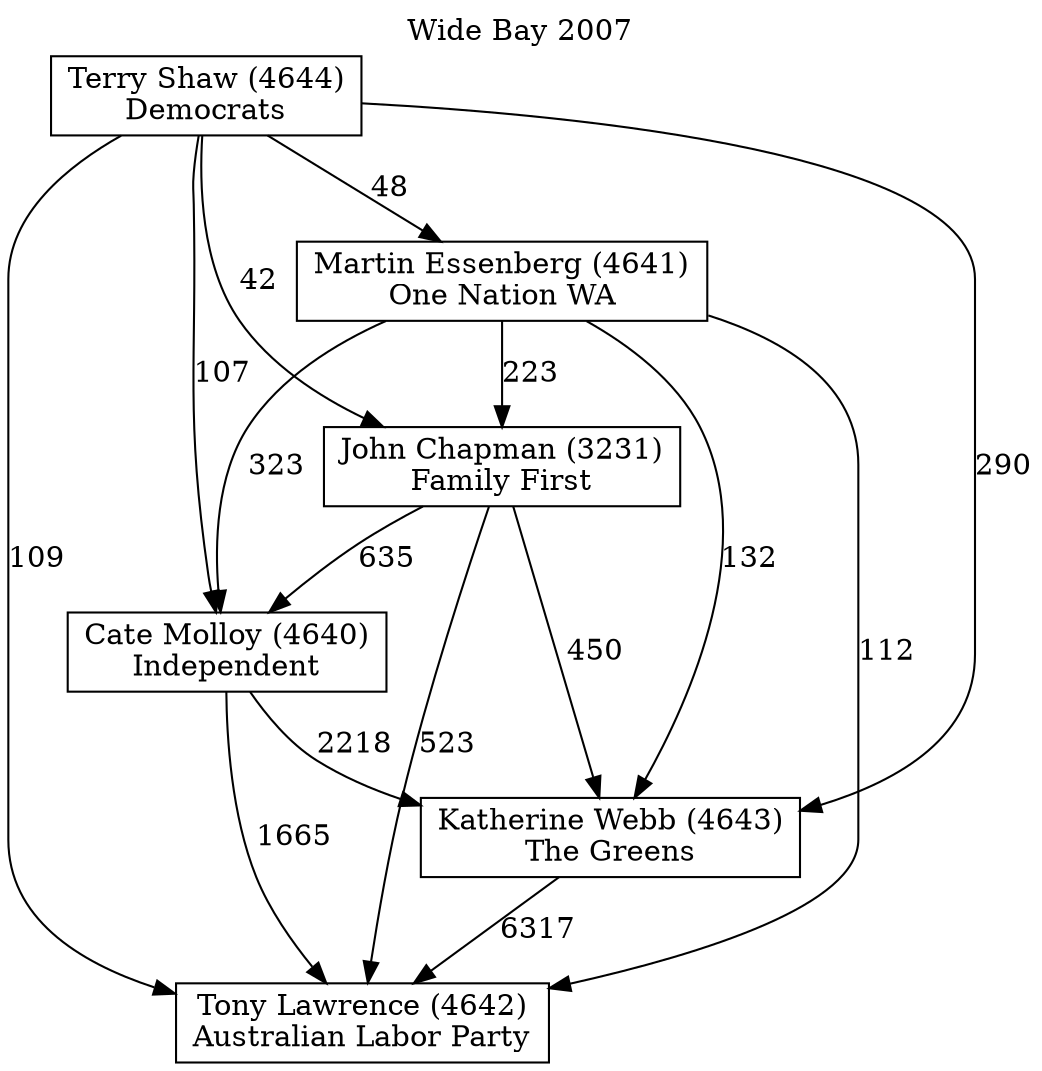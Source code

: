 // House preference flow
digraph "Tony Lawrence (4642)_Wide Bay_2007" {
	graph [label="Wide Bay 2007" labelloc=t mclimit=10]
	node [shape=box]
	"Tony Lawrence (4642)" [label="Tony Lawrence (4642)
Australian Labor Party"]
	"Katherine Webb (4643)" [label="Katherine Webb (4643)
The Greens"]
	"Cate Molloy (4640)" [label="Cate Molloy (4640)
Independent"]
	"John Chapman (3231)" [label="John Chapman (3231)
Family First"]
	"Martin Essenberg (4641)" [label="Martin Essenberg (4641)
One Nation WA"]
	"Terry Shaw (4644)" [label="Terry Shaw (4644)
Democrats"]
	"Katherine Webb (4643)" -> "Tony Lawrence (4642)" [label=6317]
	"Cate Molloy (4640)" -> "Katherine Webb (4643)" [label=2218]
	"John Chapman (3231)" -> "Cate Molloy (4640)" [label=635]
	"Martin Essenberg (4641)" -> "John Chapman (3231)" [label=223]
	"Terry Shaw (4644)" -> "Martin Essenberg (4641)" [label=48]
	"Cate Molloy (4640)" -> "Tony Lawrence (4642)" [label=1665]
	"John Chapman (3231)" -> "Tony Lawrence (4642)" [label=523]
	"Martin Essenberg (4641)" -> "Tony Lawrence (4642)" [label=112]
	"Terry Shaw (4644)" -> "Tony Lawrence (4642)" [label=109]
	"Terry Shaw (4644)" -> "John Chapman (3231)" [label=42]
	"Martin Essenberg (4641)" -> "Cate Molloy (4640)" [label=323]
	"Terry Shaw (4644)" -> "Cate Molloy (4640)" [label=107]
	"John Chapman (3231)" -> "Katherine Webb (4643)" [label=450]
	"Martin Essenberg (4641)" -> "Katherine Webb (4643)" [label=132]
	"Terry Shaw (4644)" -> "Katherine Webb (4643)" [label=290]
}
